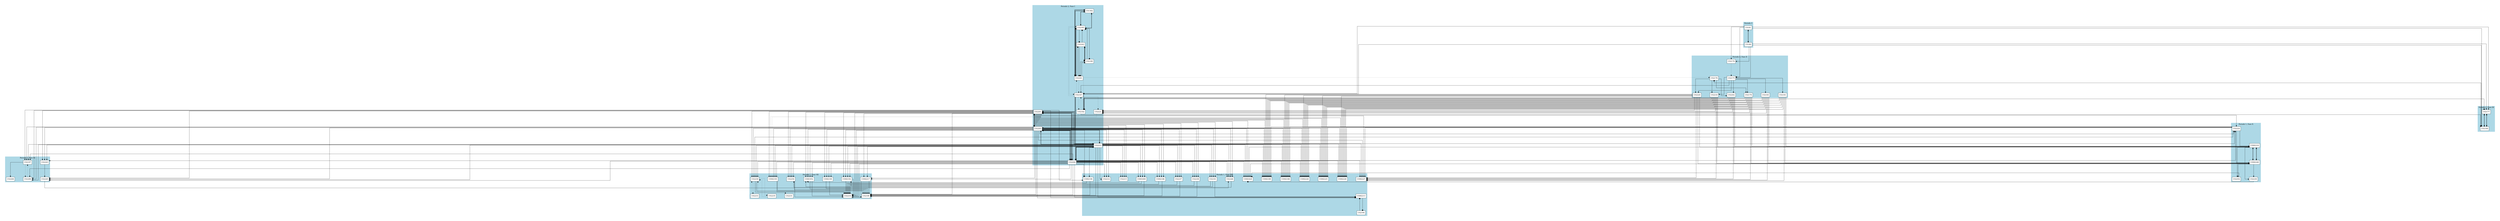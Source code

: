 digraph {
	graph [dpi=150 nodesep=1 pad=0.5 ranksep=1.5 splines=ortho]
	rankdir=TB
	compound=true
	subgraph cluster_datazione_1 {
		color=lightblue label="Periodo 1, Fase VII" rank=same style=filled
		USM1952 [label=USM1952 fillcolor=white period="Periodo 1, Fase VII" shape=box style=filled tooltip="Muro in opera laterizia che costituisce il limite ovest della domus del comandante. Parzialmente messo in luce durante precedenti indagini. Rasato a livello di fondazione (quota cresta m 19.21 s.l.m.) per impostare pavimentazione fase successiva. Interrotto a nord da intervento di drenaggio tardoantico."]
		USM2190 [label=USM2190 fillcolor=white period="Periodo 1, Fase VII" shape=box style=filled tooltip="Muratura in opera laterizia che delimita ad est il grande avancorpo rettangolare ad ovest della domus (dimensioni totali avancorpo: m 8.40 x 3.15). Prosegue oltre paratia settentrionale della stazione."]
		USM2192 [label=USM2192 fillcolor=white period="Periodo 1, Fase VII" shape=box style=filled tooltip="Muratura in opera laterizia che delimita ad ovest il grande avancorpo rettangolare. Prosegue oltre paratia settentrionale. Attraversata da foro passante per tubatura."]
		USM2193 [label=USM2193 fillcolor=white period="Periodo 1, Fase VII" shape=box style=filled tooltip="Muro in opera laterizia che costituisce il confine settentrionale originario della domus del comandante e muro di spina dell'avancorpo. Rasato sino al piano di spiccato (m 18.81 s.l.m.) a causa di un intervento di drenaggio tardoantico. Conserva porzione di alzato in opera laterizia in un tratto non in corrispondenza della domus (quota max cresta m 19.47 s.l.m.), interpretabile come fondazione a facciavista."]
		US2199 [label=US2199 fillcolor=white period="Periodo 1, Fase VII" shape=box style=filled tooltip="Possente strato di terreno di riporto a matrice sabbio-argillosa ricco di materiale antropico. Costituisce il terrazzamento artificiale creato per la costruzione dell'intero complesso edilizio. Rappresenta il fondo scavo."]
		US2210 [label=US2210 fillcolor=white period="Periodo 1, Fase VII" shape=box style=filled tooltip="Possente strato di terreno di riporto a matrice sabbio-argillosa ricco di materiale antropico. Costituisce il terrazzamento artificiale creato per la costruzione dell'intero complesso edilizio. Rappresenta il fondo scavo."]
		USM2217 [label=USM2217 fillcolor=white period="Periodo 1, Fase VII" shape=box style=filled tooltip="Setto trasversale in opera laterizia che suddivide lo spazio interno della domus in due ambienti. Rasato a quota m 18.96 s.l.m."]
		US2231 [label=US2231 fillcolor=white period="Periodo 1, Fase VII" shape=box style=filled tooltip="Piccola fossa circolare interpretabile come fossa di piantumazione."]
		US2233 [label=US2233 fillcolor=white period="Periodo 1, Fase VII" shape=box style=filled tooltip="Piccola fossa circolare interpretabile come fossa di piantumazione."]
		US2235 [label=US2235 fillcolor=white period="Periodo 1, Fase VII" shape=box style=filled tooltip="Piccola fossa circolare interpretabile come fossa di piantumazione."]
		US2239 [label=US2239 fillcolor=white period="Periodo 1, Fase VII" shape=box style=filled tooltip="Piano in terra battuta e malta esteso ad est dell'avancorpo, nell'area antistante la domus. Quota m 18.94 s.l.m."]
		US2250 [label=US2250 fillcolor=white period="Periodo 1, Fase VII" shape=box style=filled tooltip="Piano di frequentazione in terra battuta e frammenti ceramici nella Camera esterna. Particolarmente compatto. Quota m 18.50 s.l.m. Identificabile con prosecuzione del giardino centrale o percorso viario orientato E-O."]
	}
	subgraph cluster_datazione_2 {
		color=lightblue label="Periodo 1, Fase VIII" rank=same style=filled
		USM1609 [label=USM1609 fillcolor=white period="Periodo 1, Fase VIII" shape=box style=filled tooltip="Estremità settentrionale del nuovo muro in opera laterizia dell'ampliamento verso ovest della domus del comandante."]
		USM1629 [label=USM1629 fillcolor=white period="Periodo 1, Fase VIII" shape=box style=filled tooltip="Conduttura fognaria indagata nell'area antistante la domus che confluisce nella rete fognaria ramificata."]
		USM2186 [label=USM2186 fillcolor=white period="Periodo 1, Fase VIII" shape=box style=filled tooltip="Muratura in opera laterizia che delimita nuovo spazio dell'ampliamento verso ovest dell'avancorpo."]
		USM2188 [label=USM2188 fillcolor=white period="Periodo 1, Fase VIII" shape=box style=filled tooltip="Canaletta della rete fognaria ramificata con spallette in opera mista o opera laterizia, fondo in bipedali, copertura in tavole di legno (dove conservata)."]
		USM2189 [label=USM2189 fillcolor=white period="Periodo 1, Fase VIII" shape=box style=filled tooltip="Canaletta della rete fognaria con spallette in opera mista o opera laterizia, fondo in bipedali, copertura in tavole di legno."]
		US2191 [label=US2191 fillcolor=white period="Periodo 1, Fase VIII" shape=box style=filled tooltip="Pavimentazione in grandi blocchi parallelepipedi di tufo impostata sopra muratura perimetrale avancorpo rasata in altezza. Quota m 19.14 s.l.m. Rivestita in parte da cocciopesto della vasca."]
		US2194 [label=US2194 fillcolor=white period="Periodo 1, Fase VIII" shape=box style=filled tooltip="Rivestimento in cocciopesto interno della vasca idrica USM2213. Quota fondo m 18.60 s.l.m."]
		USM2198 [label=USM2198 fillcolor=white period="Periodo 1, Fase VIII" shape=box style=filled tooltip="Muratura conservata solo a livello di fondazione che delimita nuovo spazio dell'ampliamento ovest avancorpo. Attraversata da foro per tubatura (larghezza ca. cm 10)."]
		USM2213 [label=USM2213 fillcolor=white period="Periodo 1, Fase VIII" shape=box style=filled tooltip="Ampia vasca centrale a pianta rettangolare con funzione verosimilmente idrica. Inserita nell'avancorpo ad ovest della domus. Rivestita internamente di cocciopesto (US2194), quota fondo m 18.60 s.l.m. Munita di due fori sul lato nord comunicanti con canalette nella muratura perimetrale."]
		US2214 [label=US2214 fillcolor=white period="Periodo 1, Fase VIII" shape=box style=filled tooltip="Scivolo di alloggiamento in cocciopesto per ipotetica tubatura."]
		US2215 [label=US2215 fillcolor=white period="Periodo 1, Fase VIII" shape=box style=filled tooltip="Incasso circolare nel conglomerato di malta per contenitore circolare verosimilmente per liquidi. Nell'angolo nord-est del vano."]
		USM2225 [label=USM2225 fillcolor=white period="Periodo 1, Fase VIII" shape=box style=filled tooltip="Canaletta della rete fognaria con spallette in opera mista o opera laterizia, fondo in bipedali, copertura in tavole di legno."]
		USM2226 [label=USM2226 fillcolor=white period="Periodo 1, Fase VIII" shape=box style=filled tooltip="Canaletta della rete fognaria con spallette in opera mista o opera laterizia, fondo in bipedali, copertura in tavole di legno."]
		USM2227 [label=USM2227 fillcolor=white period="Periodo 1, Fase VIII" shape=box style=filled tooltip="Canaletta della rete fognaria con spallette in opera mista o opera laterizia, fondo in bipedali, copertura in tavole di legno."]
		USM2228 [label=USM2228 fillcolor=white period="Periodo 1, Fase VIII" shape=box style=filled tooltip="Canaletta della rete fognaria con spallette in opera mista o opera laterizia, fondo in bipedali, copertura in tavole di legno."]
		US2237 [label=US2237 fillcolor=white period="Periodo 1, Fase VIII" shape=box style=filled tooltip="Terreno di riporto per rialzare piano pavimentale nel nuovo spazio dell'ampliamento ovest."]
		US2238 [label=US2238 fillcolor=white period="Periodo 1, Fase VIII" shape=box style=filled tooltip="Terreno di riporto per rialzare piano pavimentale nel nuovo spazio dell'ampliamento ovest."]
		US2248 [label=US2248 fillcolor=white period="Periodo 1, Fase VIII" shape=box style=filled tooltip="Piano di frequentazione (battuto) in terra e frammenti fittili nella Camera esterna. Quota circa m 18.85 s.l.m. Innalzamento rispetto a US2250."]
	}
	subgraph cluster_datazione_3 {
		color=lightblue label="Periodo 1, Fase X" rank=same style=filled
		USM2216 [label=USM2216 fillcolor=white period="Periodo 1, Fase X" shape=box style=filled tooltip="Nuova canaletta fognaria impostata sopra condotta chiusa. Stesse caratteristiche costruttive della prima ma pendenza opposta (scarico verso nord)."]
		US2224 [label=US2224 fillcolor=white period="Periodo 1, Fase X" shape=box style=filled tooltip="Terreno a matrice sabbio-limosa riportato per rialzamento del piano di calpestio esterno alla domus."]
		US2230 [label=US2230 fillcolor=white period="Periodo 1, Fase X" shape=box style=filled tooltip="Terreno che riempie il tratto della condotta fognaria (USM1629) che scorreva a ridosso della domus in direzione est."]
		USM2240 [label=USM2240 fillcolor=white period="Periodo 1, Fase X" shape=box style=filled tooltip="Nuova canaletta fognaria impostata sopra condotta chiusa. Stesse caratteristiche costruttive ma pendenza opposta."]
		US2254 [label=US2254 fillcolor=white period="Periodo 1, Fase X" shape=box style=filled tooltip="Terreno che riempie il tratto della condotta fognaria che scorreva a ridosso della domus in direzione est."]
	}
	subgraph cluster_datazione_4 {
		color=lightblue label="Periodo 1, Fase XI" rank=same style=filled
		US2197 [label=US2197 fillcolor=white period="Periodo 1, Fase XI" shape=box style=filled tooltip="Piccolo lacerto di piano battuto in terra e frammenti ceramici localizzato all'esterno dell'avancorpo a ridosso della costruzione. Quota m 19.36 s.l.m."]
		US2206 [label=US2206 fillcolor=white period="Periodo 1, Fase XI" shape=box style=filled tooltip="Anfora molto frammentaria con funzione verosimilmente di contenitore."]
		US2208 [label=US2208 fillcolor=white period="Periodo 1, Fase XI" shape=box style=filled tooltip="Strato di preparazione del battuto esterno all'avancorpo (US2197)."]
		US2243 [label=US2243 fillcolor=white period="Periodo 1, Fase XI" shape=box style=filled tooltip="Battuto in terra e frammenti ceramici sovrapposto a US2245 nella Camera esterna. Quota m 19.50 s.l.m."]
		US2245 [label=US2245 fillcolor=white period="Periodo 1, Fase XI" shape=box style=filled tooltip="Piano di calpestio del Giardino centrale rinvenuto nella Camera esterna."]
	}
	subgraph cluster_datazione_5 {
		color=lightblue label="Periodo 2, Fase I" rank=same style=filled
		US1302 [label=US1302 fillcolor=white period="Periodo 2, Fase I" shape=box style=filled tooltip="Fossa drenante individuata parzialmente nel corpo stazione in corrispondenza della paratia nord."]
		US2167 [label=US2167 fillcolor=white period="Periodo 2, Fase I" shape=box style=filled tooltip="Nuovo piano di frequentazione creatosi al di sopra delle strutture romane dopo l'interramento. Quota media m 19.30 s.l.m."]
		US2180 [label=US2180 fillcolor=white period="Periodo 2, Fase I" shape=box style=filled tooltip="Riempimento di materiale scelto con funzione drenante della fossa US2185=US2241. Costituito soprattutto da anforacei di medie e grandi dimensioni."]
		US2182 [label=US2182 fillcolor=white period="Periodo 2, Fase I" shape=box style=filled tooltip="Lungo e profondo canale parallelo per drenaggio del terreno con andamento pressoché E-O. Al centro dell'area di scavo, prosegue nella Camera esterna. Intacca pesantemente preesistenze sottostanti."]
		US2185 [label=US2185 fillcolor=white period="Periodo 2, Fase I" shape=box style=filled tooltip="Profonda fossa scavata a sud dei canali e parallela ad essi. Intercettata nella Camera esterna e già individuata parzialmente nel corpo stazione (paratia nord, US1302)."]
		US2201 [label=US2201 fillcolor=white period="Periodo 2, Fase I" shape=box style=filled tooltip="Terreno di interramento degli edifici dopo la loro demolizione."]
		US2203 [label=US2203 fillcolor=white period="Periodo 2, Fase I" shape=box style=filled tooltip="Terreno di interramento degli edifici dopo la loro demolizione."]
		US2204 [label=US2204 fillcolor=white period="Periodo 2, Fase I" shape=box style=filled tooltip="Terreno di interramento degli edifici dopo la loro demolizione."]
		US2212 [label=US2212 fillcolor=white period="Periodo 2, Fase I" shape=box style=filled tooltip="Terreno di interramento degli edifici dopo la loro demolizione."]
		US2221 [label=US2221 fillcolor=white period="Periodo 2, Fase I" shape=box style=filled tooltip="Lungo e profondo canale parallelo per drenaggio con andamento pressoché E-O. In corrispondenza paratia settentrionale stazione, indagato solo parzialmente. Intacca pesantemente preesistenze."]
		US2241 [label=US2241 fillcolor=white period="Periodo 2, Fase I" shape=box style=filled tooltip="Profonda fossa scavata a sud dei canali e parallela ad essi. Intercettata nella Camera esterna."]
		US2242 [label=US2242 fillcolor=white period="Periodo 2, Fase I" shape=box style=filled tooltip="Riempimento di materiale scelto con funzione drenante della fossa. Costituito da anforacei di medie e grandi dimensioni."]
	}
	subgraph cluster_datazione_6 {
		color=lightblue label="Periodo 2, Fase II" rank=same style=filled
		US2175 [label=US2175 fillcolor=white period="Periodo 2, Fase II" shape=box style=filled tooltip="Nuovo piano di frequentazione sul quale era presente la vasca di spegnimento della calce US2176. Quota m 19.75 s.l.m."]
		US2176 [label=US2176 fillcolor=white period="Periodo 2, Fase II" shape=box style=filled tooltip="Fossa rettangolare riempita di marmo calcinato. Localizzata angolo S-O Discenderia, prosegue nella Camera esterna. Pianta rettangolare E-O: m 4.50 (E-O, limite originario) x 2.30 (N-S, lato tagliato da paratia). Pareti rivestite da sottile strato di malta completamente ricoperte di calce. Riempimento: strato compatto di marmo calcinato privo di reperti antropici."]
		US2178 [label=US2178 fillcolor=white period="Periodo 2, Fase II" shape=box style=filled tooltip="Riapertura del canale centrale US2182 in momento successivo prima del VI sec. d.C., forse in funzione delle attività nell'area (calcara)."]
		US2179 [label=US2179 fillcolor=white period="Periodo 2, Fase II" shape=box style=filled tooltip="Terreno di riporto databile a partire dalla seconda metà del IV sec. d.C. che colma il canale di drenaggio."]
		US2181 [label=US2181 fillcolor=white period="Periodo 2, Fase II" shape=box style=filled tooltip="Terreno di riporto databile a partire dalla seconda metà del IV sec. d.C. che colma il canale di drenaggio."]
		US2183 [label=US2183 fillcolor=white period="Periodo 2, Fase II" shape=box style=filled tooltip="Terreno di riporto databile a partire dalla seconda metà del IV sec. d.C. che colma il canale di drenaggio."]
		US2202 [label=US2202 fillcolor=white period="Periodo 2, Fase II" shape=box style=filled tooltip="Terreno di riporto databile a partire dalla seconda metà del IV sec. d.C. che colma il canale di drenaggio."]
		US2218 [label=US2218 fillcolor=white period="Periodo 2, Fase II" shape=box style=filled tooltip="Terreno di riporto databile a partire dalla seconda metà del IV sec. d.C. che colma il canale di drenaggio."]
		US2220 [label=US2220 fillcolor=white period="Periodo 2, Fase II" shape=box style=filled tooltip="Terreno di riporto databile a partire dalla seconda metà del IV sec. d.C. che colma il canale di drenaggio."]
	}
	subgraph cluster_datazione_7 {
		color=lightblue label="Periodo 2, Fase III" rank=same style=filled
		US2177 [label=US2177 fillcolor=white period="Periodo 2, Fase III" shape=box style=filled tooltip="Strato di riempimento del canale centrale. Matrice limo-sabbiosa, colore nerastro, forte presenza materiali antropici eterogenei. Indica sito non più frequentato né sottoposto a manutenzione."]
		US2184 [label=US2184 fillcolor=white period="Periodo 2, Fase III" shape=box style=filled tooltip="Strato di riempimento del canale centrale. Matrice limo-sabbiosa, colore nerastro, forte presenza materiali antropici eterogenei."]
	}
	subgraph cluster_datazione_8 {
		color=lightblue label="Periodo 3" rank=same style=filled
		US180 [label=US180 fillcolor=white period="Periodo 3" shape=box style=filled tooltip="Possente strato di impaludamento che sigilla la stratigrafia precedente. Conferma abbandono completo del sito e definitivo interramento."]
		US181 [label=US181 fillcolor=white period="Periodo 3" shape=box style=filled tooltip="Possente strato di impaludamento che sigilla la stratigrafia precedente. Conferma abbandono completo del sito e definitivo interramento."]
	}
	US2167 -> US2182 [arrowhead=normal color=black style=dotted]
	US2167 -> US2221 [arrowhead=normal color=black style=dotted]
	US2167 -> US2185 [arrowhead=normal color=black style=dotted]
	US2167 -> US2241 [arrowhead=normal color=black style=dotted]
	US2176 -> US2175 [arrowhead=normal color=black style=dotted]
	US2182 -> USM2193 [arrowhead=normal color=black style=dotted]
	US2182 -> US2167 [arrowhead=normal color=black style=dotted]
	US2182 -> US2178 [arrowhead=normal color=black style=dotted]
	US2185 -> US2167 [arrowhead=normal color=black style=dotted]
	US2197 -> US2206 [arrowhead=normal color=black style=dotted]
	US2206 -> US2197 [arrowhead=normal color=black style=dotted]
	US2221 -> USM2193 [arrowhead=normal color=black style=dotted]
	US2231 -> US2239 [arrowhead=normal color=black style=dotted]
	US2233 -> US2239 [arrowhead=normal color=black style=dotted]
	US2235 -> US2239 [arrowhead=normal color=black style=dotted]
	US2239 -> US2231 [arrowhead=normal color=black style=dotted]
	US2239 -> US2233 [arrowhead=normal color=black style=dotted]
	US2239 -> US2235 [arrowhead=normal color=black style=dotted]
	US2241 -> US2167 [arrowhead=normal color=black style=dotted]
	US1302 -> US2185 [arrowhead=normal arrowtail=normal color=black dir=both style=bold]
	US1302 -> US2241 [arrowhead=normal arrowtail=normal color=black dir=both style=bold]
	US181 -> US180 [arrowhead=normal arrowtail=normal color=black dir=both style=bold]
	US2177 -> US2184 [arrowhead=normal arrowtail=normal color=black dir=both style=bold]
	US2180 -> US2242 [arrowhead=normal arrowtail=normal color=black dir=both style=bold]
	US2184 -> US2177 [arrowhead=normal arrowtail=normal color=black dir=both style=bold]
	US2185 -> US2241 [arrowhead=normal arrowtail=normal color=black dir=both style=bold]
	US2185 -> US1302 [arrowhead=normal arrowtail=normal color=black dir=both style=bold]
	US2201 -> US2203 [arrowhead=normal arrowtail=normal color=black dir=both style=bold]
	US2201 -> US2204 [arrowhead=normal arrowtail=normal color=black dir=both style=bold]
	US2201 -> US2212 [arrowhead=normal arrowtail=normal color=black dir=both style=bold]
	US2203 -> US2201 [arrowhead=normal arrowtail=normal color=black dir=both style=bold]
	US2203 -> US2204 [arrowhead=normal arrowtail=normal color=black dir=both style=bold]
	US2203 -> US2212 [arrowhead=normal arrowtail=normal color=black dir=both style=bold]
	US2204 -> US2201 [arrowhead=normal arrowtail=normal color=black dir=both style=bold]
	US2204 -> US2203 [arrowhead=normal arrowtail=normal color=black dir=both style=bold]
	US2204 -> US2212 [arrowhead=normal arrowtail=normal color=black dir=both style=bold]
	US2212 -> US2201 [arrowhead=normal arrowtail=normal color=black dir=both style=bold]
	US2212 -> US2203 [arrowhead=normal arrowtail=normal color=black dir=both style=bold]
	US2212 -> US2204 [arrowhead=normal arrowtail=normal color=black dir=both style=bold]
	USM2216 -> USM2240 [arrowhead=normal arrowtail=normal color=black dir=both style=bold]
	USM2240 -> USM2216 [arrowhead=normal arrowtail=normal color=black dir=both style=bold]
	US2241 -> US2185 [arrowhead=normal arrowtail=normal color=black dir=both style=bold]
	US2241 -> US1302 [arrowhead=normal arrowtail=normal color=black dir=both style=bold]
	US2242 -> US2180 [arrowhead=normal arrowtail=normal color=black dir=both style=bold]
	USM1609 -> USM1952 [arrowhead=dot color=black style=solid]
	US2179 -> US2182 [arrowhead=box color=black style=solid]
	US2179 -> US2221 [arrowhead=box color=black style=solid]
	US2180 -> US2185 [arrowhead=box color=black style=solid]
	US2180 -> US2241 [arrowhead=box color=black style=solid]
	US2182 -> US2177 [arrowhead=box color=black style=solid]
	US2182 -> US2184 [arrowhead=box color=black style=solid]
	US2183 -> US2221 [arrowhead=box color=black style=solid]
	US2184 -> US2178 [arrowhead=box color=black style=solid]
	US2185 -> US2180 [arrowhead=box color=black style=solid]
	US2185 -> US2242 [arrowhead=box color=black style=solid]
	US2194 -> USM2213 [arrowhead=box color=black style=solid]
	US2202 -> US2182 [arrowhead=box color=black style=solid]
	US2202 -> US2221 [arrowhead=box color=black style=solid]
	USM2213 -> US2194 [arrowhead=box color=black style=solid]
	US2218 -> US2182 [arrowhead=box color=black style=solid]
	US2218 -> US2221 [arrowhead=box color=black style=solid]
	US2220 -> US2182 [arrowhead=box color=black style=solid]
	US2220 -> US2221 [arrowhead=box color=black style=solid]
	US2230 -> USM1629 [arrowhead=box color=black style=solid]
	US2241 -> US2180 [arrowhead=box color=black style=solid]
	US2241 -> US2242 [arrowhead=box color=black style=solid]
	US2242 -> US2185 [arrowhead=box color=black style=solid]
	US2242 -> US2241 [arrowhead=box color=black style=solid]
	US2254 -> USM1629 [arrowhead=box color=black style=solid]
	USM1609 -> US2210 [arrowhead=normal color=black style=solid]
	USM1609 -> US2199 [arrowhead=normal color=black style=solid]
	US180 -> US2167 [arrowhead=normal color=black style=solid]
	US180 -> US2175 [arrowhead=normal color=black style=solid]
	US180 -> US2176 [arrowhead=normal color=black style=solid]
	US180 -> US2177 [arrowhead=normal color=black style=solid]
	US180 -> US2184 [arrowhead=normal color=black style=solid]
	US181 -> US2167 [arrowhead=normal color=black style=solid]
	US181 -> US2175 [arrowhead=normal color=black style=solid]
	US181 -> US2176 [arrowhead=normal color=black style=solid]
	US181 -> US2177 [arrowhead=normal color=black style=solid]
	US181 -> US2184 [arrowhead=normal color=black style=solid]
	USM1952 -> US2210 [arrowhead=normal color=black style=solid]
	USM1952 -> US2199 [arrowhead=normal color=black style=solid]
	US2167 -> US2201 [arrowhead=normal color=black style=solid]
	US2167 -> US2203 [arrowhead=normal color=black style=solid]
	US2167 -> US2204 [arrowhead=normal color=black style=solid]
	US2167 -> US2212 [arrowhead=normal color=black style=solid]
	US2175 -> US2167 [arrowhead=normal color=black style=solid]
	US2175 -> US2181 [arrowhead=normal color=black style=solid]
	US2175 -> US2183 [arrowhead=normal color=black style=solid]
	US2175 -> US2179 [arrowhead=normal color=black style=solid]
	US2175 -> US2218 [arrowhead=normal color=black style=solid]
	US2175 -> US2220 [arrowhead=normal color=black style=solid]
	US2175 -> US2202 [arrowhead=normal color=black style=solid]
	US2178 -> US2179 [arrowhead=normal color=black style=solid]
	US2178 -> US2218 [arrowhead=normal color=black style=solid]
	US2178 -> US2220 [arrowhead=normal color=black style=solid]
	US2178 -> US2202 [arrowhead=normal color=black style=solid]
	US2179 -> USM2188 [arrowhead=normal color=black style=solid]
	US2179 -> USM2189 [arrowhead=normal color=black style=solid]
	US2179 -> USM2225 [arrowhead=normal color=black style=solid]
	US2179 -> USM2226 [arrowhead=normal color=black style=solid]
	US2179 -> USM2227 [arrowhead=normal color=black style=solid]
	US2179 -> USM2228 [arrowhead=normal color=black style=solid]
	US2179 -> USM2216 [arrowhead=normal color=black style=solid]
	US2179 -> USM2240 [arrowhead=normal color=black style=solid]
	US2181 -> USM2188 [arrowhead=normal color=black style=solid]
	US2181 -> USM2189 [arrowhead=normal color=black style=solid]
	US2181 -> USM2225 [arrowhead=normal color=black style=solid]
	US2181 -> USM2226 [arrowhead=normal color=black style=solid]
	US2181 -> USM2227 [arrowhead=normal color=black style=solid]
	US2181 -> USM2228 [arrowhead=normal color=black style=solid]
	US2181 -> USM2216 [arrowhead=normal color=black style=solid]
	US2181 -> USM2240 [arrowhead=normal color=black style=solid]
	US2183 -> USM2188 [arrowhead=normal color=black style=solid]
	US2183 -> USM2189 [arrowhead=normal color=black style=solid]
	US2183 -> USM2225 [arrowhead=normal color=black style=solid]
	US2183 -> USM2226 [arrowhead=normal color=black style=solid]
	US2183 -> USM2227 [arrowhead=normal color=black style=solid]
	US2183 -> USM2228 [arrowhead=normal color=black style=solid]
	US2183 -> USM2216 [arrowhead=normal color=black style=solid]
	US2183 -> USM2240 [arrowhead=normal color=black style=solid]
	USM2186 -> US2210 [arrowhead=normal color=black style=solid]
	USM2186 -> US2199 [arrowhead=normal color=black style=solid]
	USM2190 -> US2210 [arrowhead=normal color=black style=solid]
	USM2190 -> US2199 [arrowhead=normal color=black style=solid]
	US2191 -> USM1952 [arrowhead=normal color=black style=solid]
	US2191 -> USM2192 [arrowhead=normal color=black style=solid]
	US2191 -> USM2213 [arrowhead=normal color=black style=solid]
	USM2192 -> US2210 [arrowhead=normal color=black style=solid]
	USM2192 -> US2199 [arrowhead=normal color=black style=solid]
	USM2193 -> US2210 [arrowhead=normal color=black style=solid]
	USM2193 -> US2199 [arrowhead=normal color=black style=solid]
	US2197 -> US2208 [arrowhead=normal color=black style=solid]
	USM2198 -> US2210 [arrowhead=normal color=black style=solid]
	USM2198 -> US2199 [arrowhead=normal color=black style=solid]
	US2201 -> US2210 [arrowhead=normal color=black style=solid]
	US2201 -> US2199 [arrowhead=normal color=black style=solid]
	US2201 -> USM2193 [arrowhead=normal color=black style=solid]
	US2201 -> USM2217 [arrowhead=normal color=black style=solid]
	US2201 -> USM2190 [arrowhead=normal color=black style=solid]
	US2201 -> USM2192 [arrowhead=normal color=black style=solid]
	US2201 -> USM1609 [arrowhead=normal color=black style=solid]
	US2201 -> USM2213 [arrowhead=normal color=black style=solid]
	US2201 -> US2191 [arrowhead=normal color=black style=solid]
	US2201 -> US2215 [arrowhead=normal color=black style=solid]
	US2201 -> US2214 [arrowhead=normal color=black style=solid]
	US2201 -> USM2186 [arrowhead=normal color=black style=solid]
	US2201 -> USM2198 [arrowhead=normal color=black style=solid]
	US2201 -> US2238 [arrowhead=normal color=black style=solid]
	US2201 -> US2237 [arrowhead=normal color=black style=solid]
	US2201 -> US2248 [arrowhead=normal color=black style=solid]
	US2201 -> US2224 [arrowhead=normal color=black style=solid]
	US2201 -> US2197 [arrowhead=normal color=black style=solid]
	US2201 -> US2206 [arrowhead=normal color=black style=solid]
	US2201 -> US2245 [arrowhead=normal color=black style=solid]
	US2201 -> US2243 [arrowhead=normal color=black style=solid]
	US2201 -> USM1952 [arrowhead=normal color=black style=solid]
	US2201 -> US2239 [arrowhead=normal color=black style=solid]
	US2201 -> US2250 [arrowhead=normal color=black style=solid]
	US2201 -> USM2188 [arrowhead=normal color=black style=solid]
	US2201 -> USM2189 [arrowhead=normal color=black style=solid]
	US2201 -> USM2225 [arrowhead=normal color=black style=solid]
	US2201 -> USM2226 [arrowhead=normal color=black style=solid]
	US2201 -> USM2227 [arrowhead=normal color=black style=solid]
	US2201 -> USM2228 [arrowhead=normal color=black style=solid]
	US2201 -> USM1629 [arrowhead=normal color=black style=solid]
	US2202 -> USM2188 [arrowhead=normal color=black style=solid]
	US2202 -> USM2189 [arrowhead=normal color=black style=solid]
	US2202 -> USM2225 [arrowhead=normal color=black style=solid]
	US2202 -> USM2226 [arrowhead=normal color=black style=solid]
	US2202 -> USM2227 [arrowhead=normal color=black style=solid]
	US2202 -> USM2228 [arrowhead=normal color=black style=solid]
	US2202 -> USM2216 [arrowhead=normal color=black style=solid]
	US2202 -> USM2240 [arrowhead=normal color=black style=solid]
	US2203 -> US2210 [arrowhead=normal color=black style=solid]
	US2203 -> US2199 [arrowhead=normal color=black style=solid]
	US2203 -> USM2193 [arrowhead=normal color=black style=solid]
	US2203 -> USM2217 [arrowhead=normal color=black style=solid]
	US2203 -> USM2190 [arrowhead=normal color=black style=solid]
	US2203 -> USM2192 [arrowhead=normal color=black style=solid]
	US2203 -> USM1609 [arrowhead=normal color=black style=solid]
	US2203 -> USM2213 [arrowhead=normal color=black style=solid]
	US2203 -> US2191 [arrowhead=normal color=black style=solid]
	US2203 -> US2215 [arrowhead=normal color=black style=solid]
	US2203 -> US2214 [arrowhead=normal color=black style=solid]
	US2203 -> USM2186 [arrowhead=normal color=black style=solid]
	US2203 -> USM2198 [arrowhead=normal color=black style=solid]
	US2203 -> US2238 [arrowhead=normal color=black style=solid]
	US2203 -> US2237 [arrowhead=normal color=black style=solid]
	US2203 -> US2248 [arrowhead=normal color=black style=solid]
	US2203 -> US2224 [arrowhead=normal color=black style=solid]
	US2203 -> US2197 [arrowhead=normal color=black style=solid]
	US2203 -> US2206 [arrowhead=normal color=black style=solid]
	US2203 -> US2245 [arrowhead=normal color=black style=solid]
	US2203 -> US2243 [arrowhead=normal color=black style=solid]
	US2203 -> USM1952 [arrowhead=normal color=black style=solid]
	US2203 -> US2239 [arrowhead=normal color=black style=solid]
	US2203 -> US2250 [arrowhead=normal color=black style=solid]
	US2203 -> USM2188 [arrowhead=normal color=black style=solid]
	US2203 -> USM2189 [arrowhead=normal color=black style=solid]
	US2203 -> USM2225 [arrowhead=normal color=black style=solid]
	US2203 -> USM2226 [arrowhead=normal color=black style=solid]
	US2203 -> USM2227 [arrowhead=normal color=black style=solid]
	US2203 -> USM2228 [arrowhead=normal color=black style=solid]
	US2203 -> USM1629 [arrowhead=normal color=black style=solid]
	US2204 -> US2210 [arrowhead=normal color=black style=solid]
	US2204 -> US2199 [arrowhead=normal color=black style=solid]
	US2204 -> USM2193 [arrowhead=normal color=black style=solid]
	US2204 -> USM2217 [arrowhead=normal color=black style=solid]
	US2204 -> USM2190 [arrowhead=normal color=black style=solid]
	US2204 -> USM2192 [arrowhead=normal color=black style=solid]
	US2204 -> USM1609 [arrowhead=normal color=black style=solid]
	US2204 -> USM2213 [arrowhead=normal color=black style=solid]
	US2204 -> US2191 [arrowhead=normal color=black style=solid]
	US2204 -> US2215 [arrowhead=normal color=black style=solid]
	US2204 -> US2214 [arrowhead=normal color=black style=solid]
	US2204 -> USM2186 [arrowhead=normal color=black style=solid]
	US2204 -> USM2198 [arrowhead=normal color=black style=solid]
	US2204 -> US2238 [arrowhead=normal color=black style=solid]
	US2204 -> US2237 [arrowhead=normal color=black style=solid]
	US2204 -> US2248 [arrowhead=normal color=black style=solid]
	US2204 -> US2224 [arrowhead=normal color=black style=solid]
	US2204 -> US2197 [arrowhead=normal color=black style=solid]
	US2204 -> US2206 [arrowhead=normal color=black style=solid]
	US2204 -> US2245 [arrowhead=normal color=black style=solid]
	US2204 -> US2243 [arrowhead=normal color=black style=solid]
	US2204 -> USM1952 [arrowhead=normal color=black style=solid]
	US2204 -> US2239 [arrowhead=normal color=black style=solid]
	US2204 -> US2250 [arrowhead=normal color=black style=solid]
	US2204 -> USM2188 [arrowhead=normal color=black style=solid]
	US2204 -> USM2189 [arrowhead=normal color=black style=solid]
	US2204 -> USM2225 [arrowhead=normal color=black style=solid]
	US2204 -> USM2226 [arrowhead=normal color=black style=solid]
	US2204 -> USM2227 [arrowhead=normal color=black style=solid]
	US2204 -> USM2228 [arrowhead=normal color=black style=solid]
	US2204 -> USM1629 [arrowhead=normal color=black style=solid]
	US2212 -> US2210 [arrowhead=normal color=black style=solid]
	US2212 -> US2199 [arrowhead=normal color=black style=solid]
	US2212 -> USM2193 [arrowhead=normal color=black style=solid]
	US2212 -> USM2217 [arrowhead=normal color=black style=solid]
	US2212 -> USM2190 [arrowhead=normal color=black style=solid]
	US2212 -> USM2192 [arrowhead=normal color=black style=solid]
	US2212 -> USM1609 [arrowhead=normal color=black style=solid]
	US2212 -> USM2213 [arrowhead=normal color=black style=solid]
	US2212 -> US2191 [arrowhead=normal color=black style=solid]
	US2212 -> US2215 [arrowhead=normal color=black style=solid]
	US2212 -> US2214 [arrowhead=normal color=black style=solid]
	US2212 -> USM2186 [arrowhead=normal color=black style=solid]
	US2212 -> USM2198 [arrowhead=normal color=black style=solid]
	US2212 -> US2238 [arrowhead=normal color=black style=solid]
	US2212 -> US2237 [arrowhead=normal color=black style=solid]
	US2212 -> US2248 [arrowhead=normal color=black style=solid]
	US2212 -> US2224 [arrowhead=normal color=black style=solid]
	US2212 -> US2197 [arrowhead=normal color=black style=solid]
	US2212 -> US2206 [arrowhead=normal color=black style=solid]
	US2212 -> US2245 [arrowhead=normal color=black style=solid]
	US2212 -> US2243 [arrowhead=normal color=black style=solid]
	US2212 -> USM1952 [arrowhead=normal color=black style=solid]
	US2212 -> US2239 [arrowhead=normal color=black style=solid]
	US2212 -> US2250 [arrowhead=normal color=black style=solid]
	US2212 -> USM2188 [arrowhead=normal color=black style=solid]
	US2212 -> USM2189 [arrowhead=normal color=black style=solid]
	US2212 -> USM2225 [arrowhead=normal color=black style=solid]
	US2212 -> USM2226 [arrowhead=normal color=black style=solid]
	US2212 -> USM2227 [arrowhead=normal color=black style=solid]
	US2212 -> USM2228 [arrowhead=normal color=black style=solid]
	US2212 -> USM1629 [arrowhead=normal color=black style=solid]
	USM2216 -> USM1629 [arrowhead=normal color=black style=solid]
	USM2216 -> US2230 [arrowhead=normal color=black style=solid]
	USM2216 -> US2254 [arrowhead=normal color=black style=solid]
	USM2217 -> US2210 [arrowhead=normal color=black style=solid]
	USM2217 -> US2199 [arrowhead=normal color=black style=solid]
	US2218 -> USM2188 [arrowhead=normal color=black style=solid]
	US2218 -> USM2189 [arrowhead=normal color=black style=solid]
	US2218 -> USM2225 [arrowhead=normal color=black style=solid]
	US2218 -> USM2226 [arrowhead=normal color=black style=solid]
	US2218 -> USM2227 [arrowhead=normal color=black style=solid]
	US2218 -> USM2228 [arrowhead=normal color=black style=solid]
	US2218 -> USM2216 [arrowhead=normal color=black style=solid]
	US2218 -> USM2240 [arrowhead=normal color=black style=solid]
	US2220 -> USM2188 [arrowhead=normal color=black style=solid]
	US2220 -> USM2189 [arrowhead=normal color=black style=solid]
	US2220 -> USM2225 [arrowhead=normal color=black style=solid]
	US2220 -> USM2226 [arrowhead=normal color=black style=solid]
	US2220 -> USM2227 [arrowhead=normal color=black style=solid]
	US2220 -> USM2228 [arrowhead=normal color=black style=solid]
	US2220 -> USM2216 [arrowhead=normal color=black style=solid]
	US2220 -> USM2240 [arrowhead=normal color=black style=solid]
	US2224 -> US2239 [arrowhead=normal color=black style=solid]
	US2224 -> USM2188 [arrowhead=normal color=black style=solid]
	US2224 -> USM2189 [arrowhead=normal color=black style=solid]
	US2224 -> USM2225 [arrowhead=normal color=black style=solid]
	US2224 -> USM2226 [arrowhead=normal color=black style=solid]
	US2224 -> USM2227 [arrowhead=normal color=black style=solid]
	US2224 -> USM2228 [arrowhead=normal color=black style=solid]
	US2224 -> USM2216 [arrowhead=normal color=black style=solid]
	US2224 -> USM2240 [arrowhead=normal color=black style=solid]
	US2237 -> US2210 [arrowhead=normal color=black style=solid]
	US2237 -> US2199 [arrowhead=normal color=black style=solid]
	US2238 -> US2210 [arrowhead=normal color=black style=solid]
	US2238 -> US2199 [arrowhead=normal color=black style=solid]
	US2239 -> US2210 [arrowhead=normal color=black style=solid]
	US2239 -> US2199 [arrowhead=normal color=black style=solid]
	USM2240 -> USM1629 [arrowhead=normal color=black style=solid]
	USM2240 -> US2230 [arrowhead=normal color=black style=solid]
	USM2240 -> US2254 [arrowhead=normal color=black style=solid]
	US2243 -> US2245 [arrowhead=normal color=black style=solid]
	US2245 -> US2248 [arrowhead=normal color=black style=solid]
	US2248 -> US2250 [arrowhead=normal color=black style=solid]
	US2250 -> US2210 [arrowhead=normal color=black style=solid]
	US2250 -> US2199 [arrowhead=normal color=black style=solid]
}
